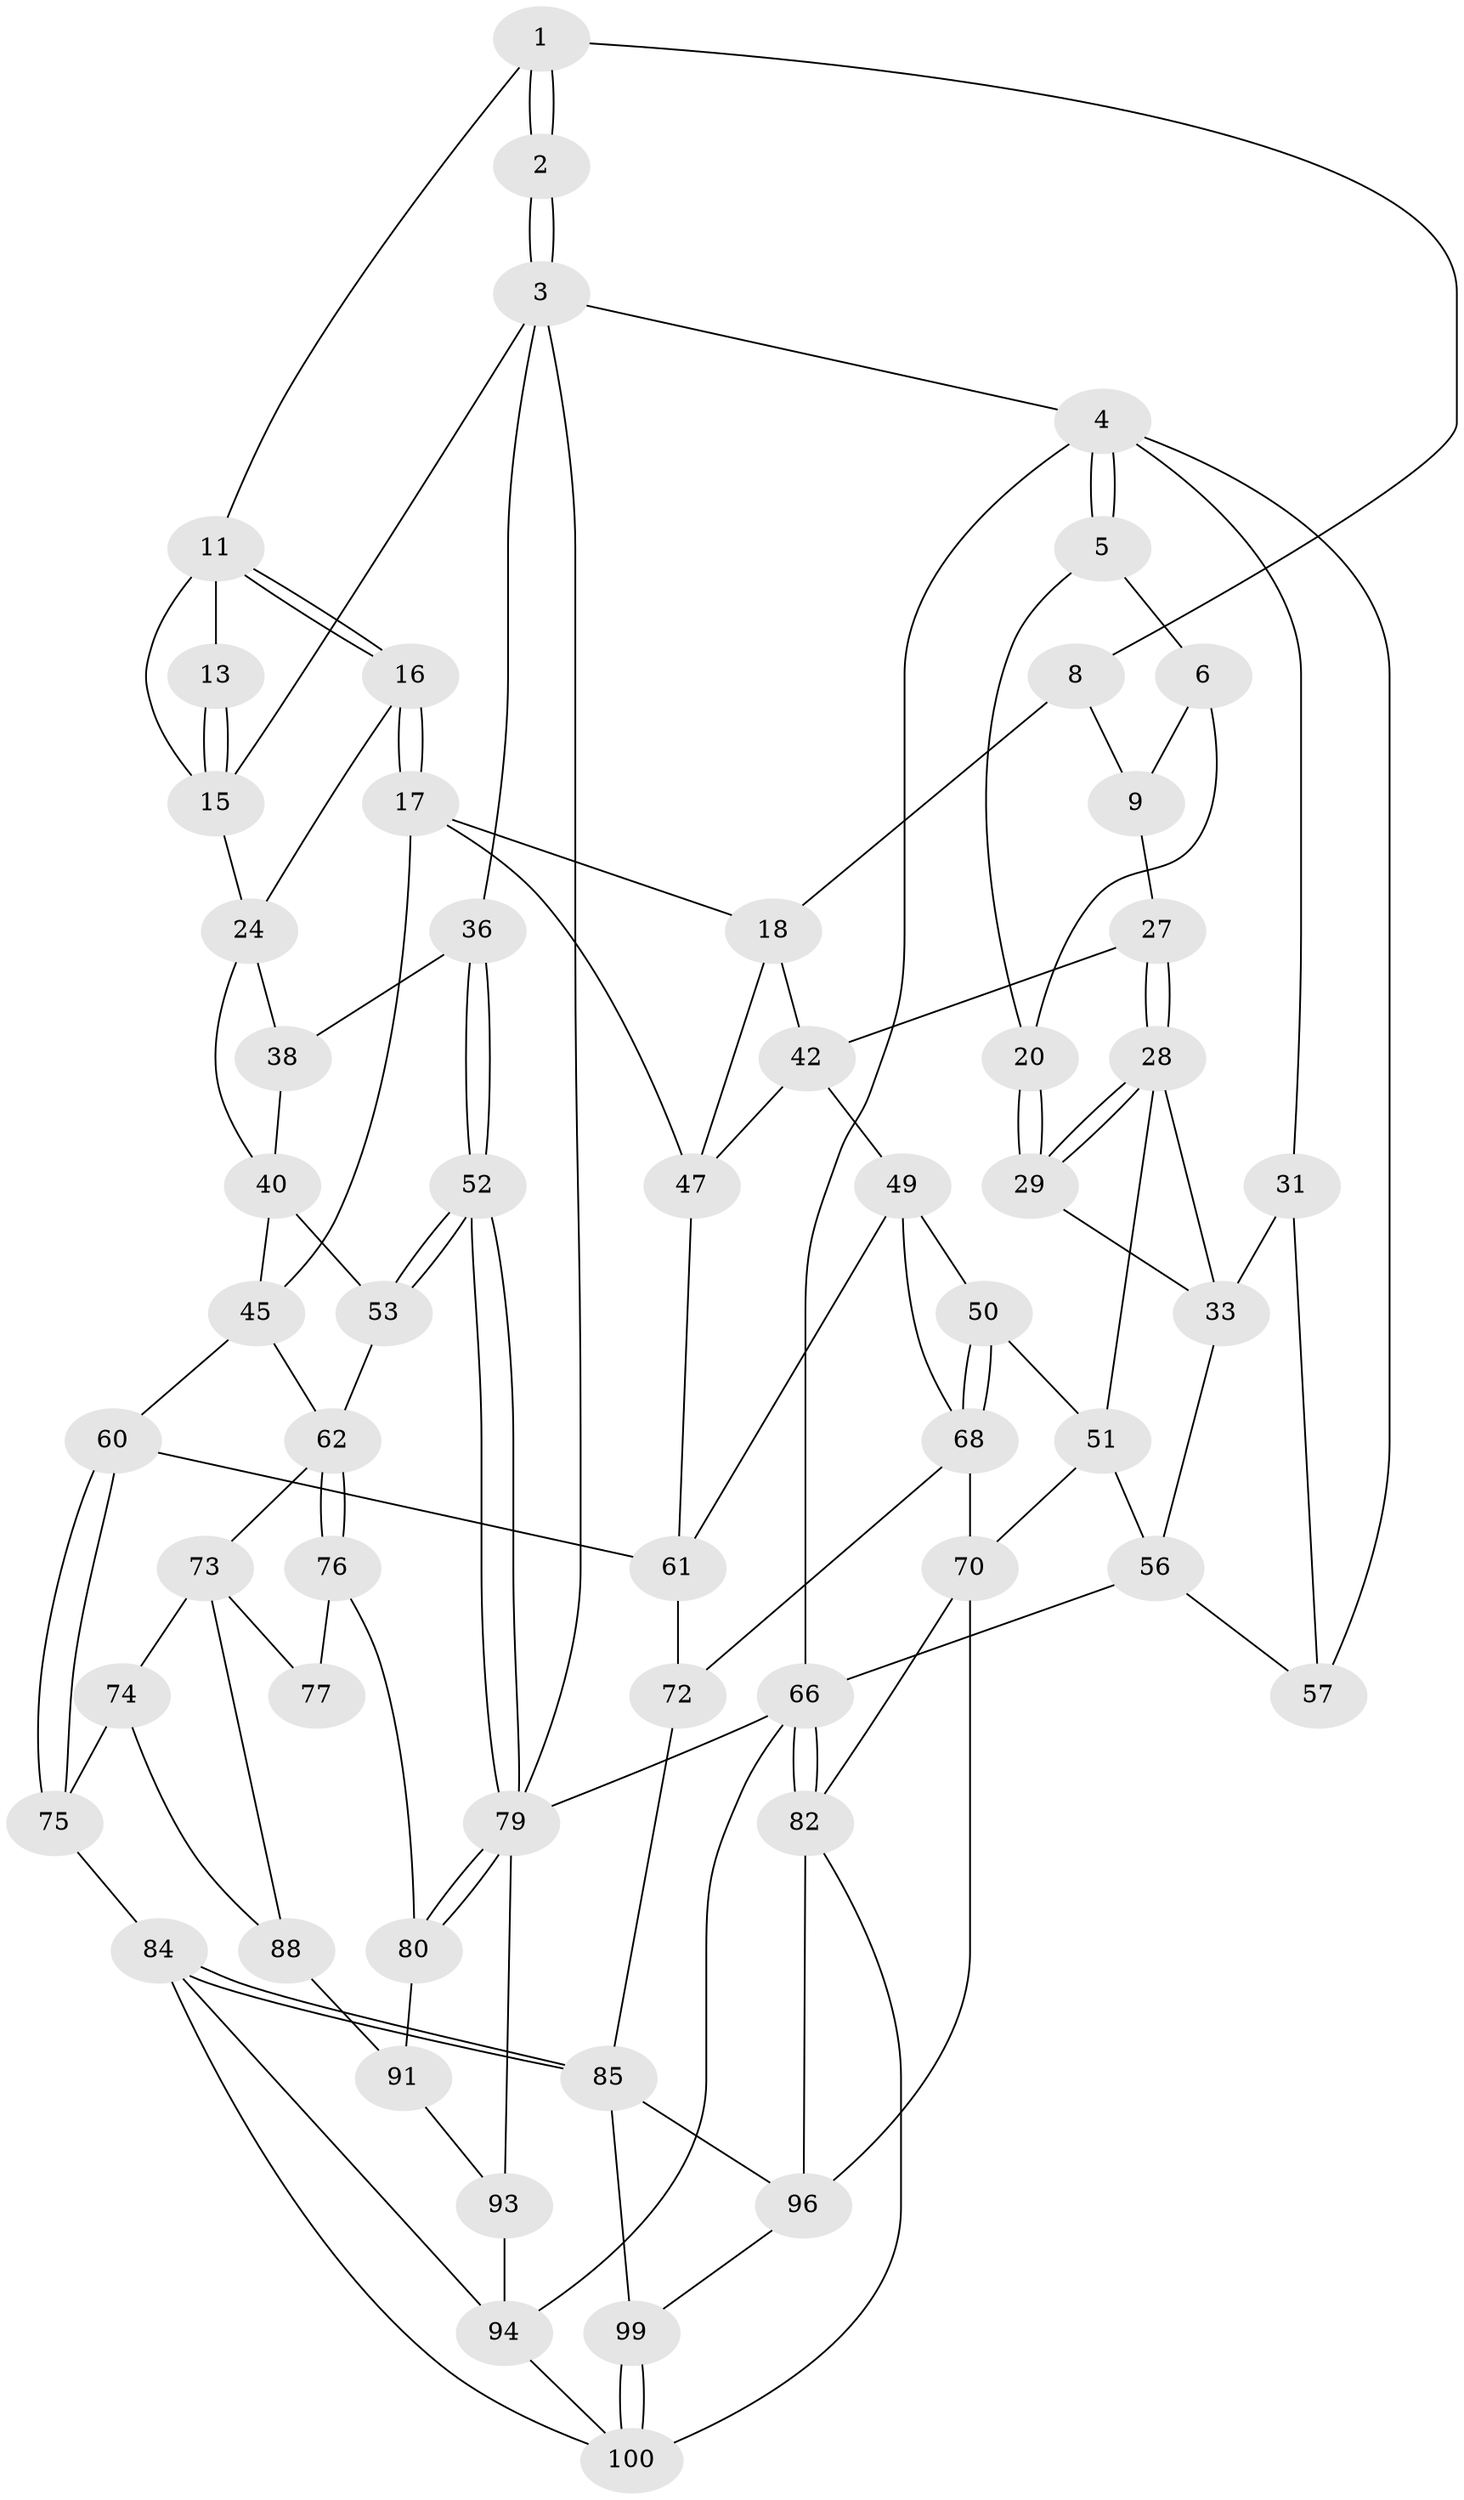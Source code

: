 // original degree distribution, {4: 0.20588235294117646, 6: 0.20588235294117646, 5: 0.5588235294117647, 3: 0.029411764705882353}
// Generated by graph-tools (version 1.1) at 2025/11/02/27/25 16:11:58]
// undirected, 58 vertices, 121 edges
graph export_dot {
graph [start="1"]
  node [color=gray90,style=filled];
  1 [pos="+0.6134606416324891+0",super="+7"];
  2 [pos="+1+0"];
  3 [pos="+1+0",super="+14"];
  4 [pos="+0+0",super="+30"];
  5 [pos="+0.0021386158855521554+0",super="+22"];
  6 [pos="+0.3181610672878531+0",super="+10"];
  8 [pos="+0.5897728143472987+0",super="+19"];
  9 [pos="+0.4459215643032502+0.17537563289096375",super="+26"];
  11 [pos="+0.7112621647699238+0.05795156580263998",super="+12"];
  13 [pos="+0.9290189437543597+0.046490331772846165"];
  15 [pos="+1+0.19445507302897944",super="+23"];
  16 [pos="+0.6891975659912322+0.21312114012712524"];
  17 [pos="+0.6698150798741902+0.22920948550195075",super="+46"];
  18 [pos="+0.5723474969008727+0.2500283098493694",super="+41"];
  20 [pos="+0.34746358670103356+0.15584438640257517",super="+21"];
  24 [pos="+0.8994510806732907+0.1945795960813304",super="+25"];
  27 [pos="+0.4022679453959559+0.31783422292719815"];
  28 [pos="+0.3289416794494246+0.35523169316697273",super="+43"];
  29 [pos="+0.3039415308637263+0.2730261525039057",super="+32"];
  31 [pos="+0.08953288442073558+0.1833886089526776",super="+35"];
  33 [pos="+0.16385509719533245+0.3160955195924266",super="+34"];
  36 [pos="+1+0.415129489715349",super="+37"];
  38 [pos="+0.9090018448067891+0.28294101485378426",super="+39"];
  40 [pos="+0.82434562295454+0.34880473306527726",super="+44"];
  42 [pos="+0.43720567871519017+0.3340791501229928",super="+48"];
  45 [pos="+0.7486729406374705+0.44261375046026075",super="+59"];
  47 [pos="+0.5396934930815127+0.4151513455852671",super="+54"];
  49 [pos="+0.4114762558705721+0.49582182124681445",super="+65"];
  50 [pos="+0.30460333650616356+0.46028357848844226"];
  51 [pos="+0.30024837638938096+0.4584441175266687",super="+55"];
  52 [pos="+1+0.4847667982222852"];
  53 [pos="+1+0.5292295396560354"];
  56 [pos="+0.13204763272462916+0.5102109516148046",super="+58"];
  57 [pos="+0+0.34224088457737667"];
  60 [pos="+0.6636187907336938+0.5804350816765539"];
  61 [pos="+0.633282848933819+0.5821948372903027",super="+64"];
  62 [pos="+0.9574407393693324+0.5726353858282437",super="+63"];
  66 [pos="+0+0.8348609969517218",super="+67"];
  68 [pos="+0.37125023600560797+0.6415319112575787",super="+69"];
  70 [pos="+0.2817248853461806+0.7072854882925793",super="+71"];
  72 [pos="+0.529810678060784+0.7217273799721419"];
  73 [pos="+0.8488655136972735+0.6782328459195932",super="+78"];
  74 [pos="+0.7871880632272173+0.6853134872394467",super="+90"];
  75 [pos="+0.7069262359069465+0.645995549955158",super="+83"];
  76 [pos="+0.9532652156101826+0.6172801310176838",super="+81"];
  77 [pos="+0.8996347218363471+0.7224129721280118"];
  79 [pos="+1+1",super="+87"];
  80 [pos="+0.9587638737792904+0.7794011747931242"];
  82 [pos="+0.08382886665617025+0.7584883935214769",super="+98"];
  84 [pos="+0.6181782848085072+0.879439233000462",super="+95"];
  85 [pos="+0.562361822816878+0.8193333694665901",super="+86"];
  88 [pos="+0.8550667426870585+0.7320719694046456",super="+89"];
  91 [pos="+0.8788477034613702+0.7672077403508002",super="+92"];
  93 [pos="+0.7918448536553028+1"];
  94 [pos="+0.7655299066458404+1",super="+102"];
  96 [pos="+0.362100628567601+0.7729971671296761",super="+97"];
  99 [pos="+0.38952343266282463+0.8993133000202961"];
  100 [pos="+0.4712597021302644+0.9639678345383265",super="+101"];
  1 -- 2;
  1 -- 2;
  1 -- 8;
  1 -- 11;
  2 -- 3;
  2 -- 3;
  3 -- 4;
  3 -- 36;
  3 -- 15;
  3 -- 79;
  4 -- 5;
  4 -- 5;
  4 -- 66;
  4 -- 57;
  4 -- 31;
  5 -- 6;
  5 -- 20;
  6 -- 9;
  6 -- 20;
  8 -- 9 [weight=2];
  8 -- 18;
  9 -- 27;
  11 -- 16;
  11 -- 16;
  11 -- 13;
  11 -- 15;
  13 -- 15;
  13 -- 15;
  15 -- 24;
  16 -- 17;
  16 -- 17;
  16 -- 24;
  17 -- 18;
  17 -- 45;
  17 -- 47;
  18 -- 42;
  18 -- 47;
  20 -- 29 [weight=2];
  20 -- 29;
  24 -- 38;
  24 -- 40;
  27 -- 28;
  27 -- 28;
  27 -- 42;
  28 -- 29;
  28 -- 29;
  28 -- 33;
  28 -- 51;
  29 -- 33;
  31 -- 57;
  31 -- 33;
  33 -- 56;
  36 -- 52;
  36 -- 52;
  36 -- 38 [weight=2];
  38 -- 40;
  40 -- 45;
  40 -- 53;
  42 -- 49;
  42 -- 47;
  45 -- 60;
  45 -- 62;
  47 -- 61;
  49 -- 50;
  49 -- 68;
  49 -- 61;
  50 -- 51;
  50 -- 68;
  50 -- 68;
  51 -- 56;
  51 -- 70;
  52 -- 53;
  52 -- 53;
  52 -- 79;
  52 -- 79;
  53 -- 62;
  56 -- 57;
  56 -- 66;
  60 -- 61;
  60 -- 75;
  60 -- 75;
  61 -- 72;
  62 -- 76;
  62 -- 76;
  62 -- 73;
  66 -- 82;
  66 -- 82;
  66 -- 79;
  66 -- 94;
  68 -- 72;
  68 -- 70;
  70 -- 96;
  70 -- 82;
  72 -- 85;
  73 -- 74;
  73 -- 88;
  73 -- 77;
  74 -- 75 [weight=2];
  74 -- 88;
  75 -- 84;
  76 -- 77 [weight=2];
  76 -- 80;
  79 -- 80;
  79 -- 80;
  79 -- 93;
  80 -- 91;
  82 -- 96;
  82 -- 100;
  84 -- 85;
  84 -- 85;
  84 -- 100;
  84 -- 94;
  85 -- 99;
  85 -- 96;
  88 -- 91 [weight=2];
  91 -- 93;
  93 -- 94;
  94 -- 100;
  96 -- 99;
  99 -- 100;
  99 -- 100;
}
